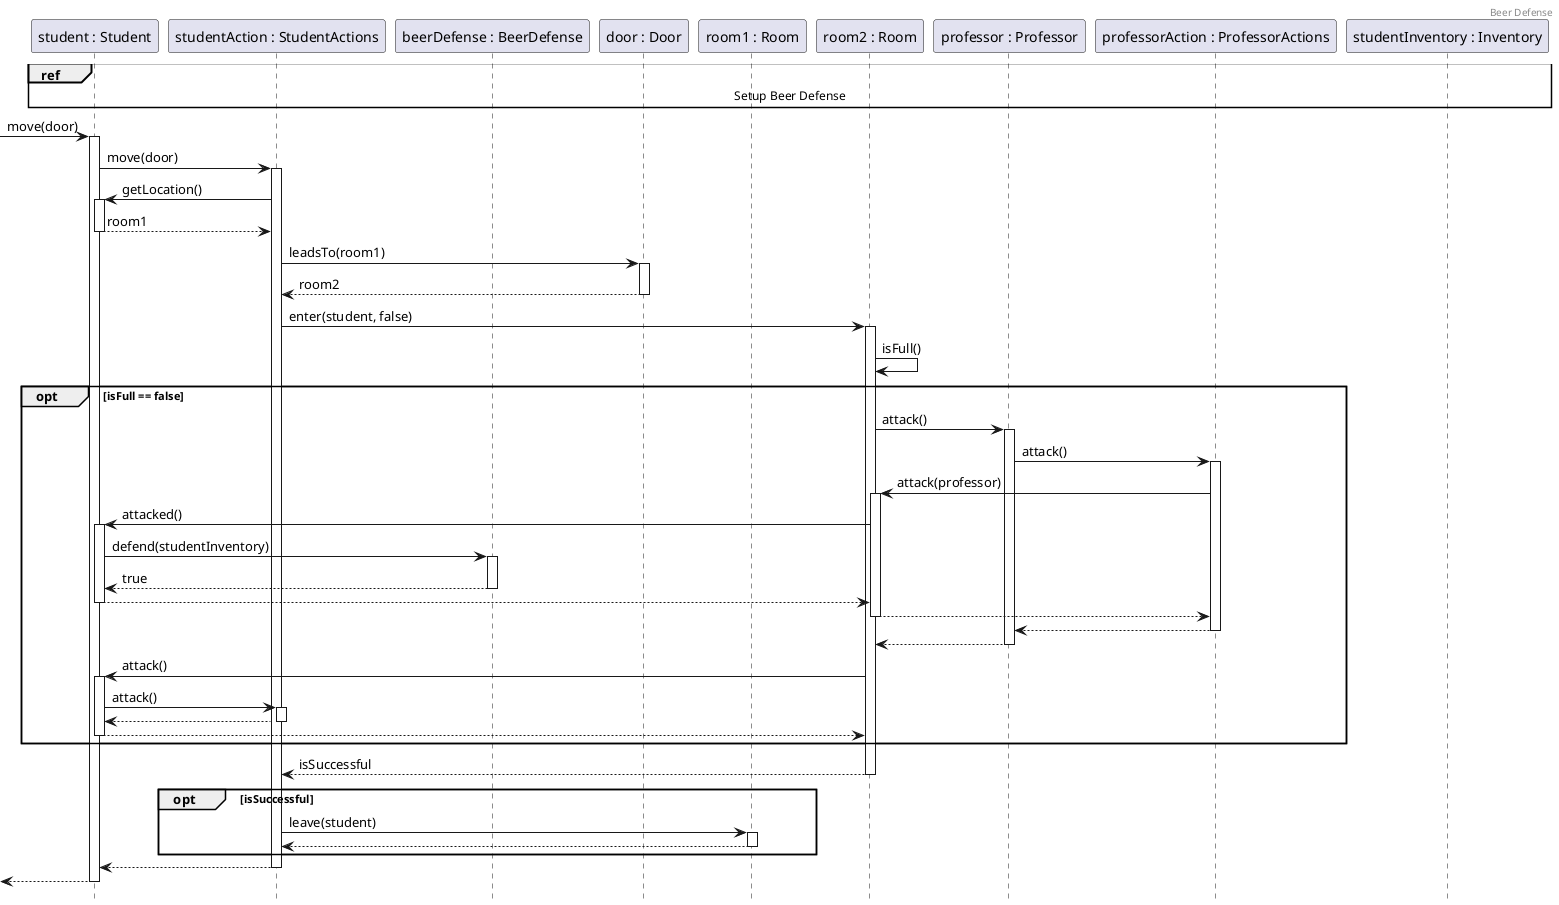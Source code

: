@startuml BeerDefense
header Beer Defense
hide footbox

participant student as "student : Student"
participant studentAction as "studentAction : StudentActions"
participant defense as "beerDefense : BeerDefense"
participant door as "door : Door"
participant room1 as "room1 : Room"
participant room2 as "room2 : Room"
participant professor as "professor : Professor"
participant action as "professorAction : ProfessorActions"
participant inventory as "studentInventory : Inventory"

ref over student, professor, inventory : Setup Beer Defense

-> student ++: move(door)
student -> studentAction ++: move(door)

studentAction -> student ++ : getLocation()
return room1

studentAction -> door ++: leadsTo(room1)
return room2

studentAction -> room2 ++: enter(student, false)
room2 -> room2 : isFull()

opt isFull == false
    room2 -> professor ++: attack()
    professor -> action ++: attack()
    action -> room2 ++: attack(professor)
    room2 -> student ++: attacked() 
    student -> defense ++: defend(studentInventory)

    ' a beer defense always returns true
    return true
    return 
    return
    return
    return

    room2 -> student ++: attack()
    student -> studentAction ++: attack()
    return
    return
end

return isSuccessful

opt isSuccessful
    studentAction -> room1 ++: leave(student)
    return
end

return
return

@enduml